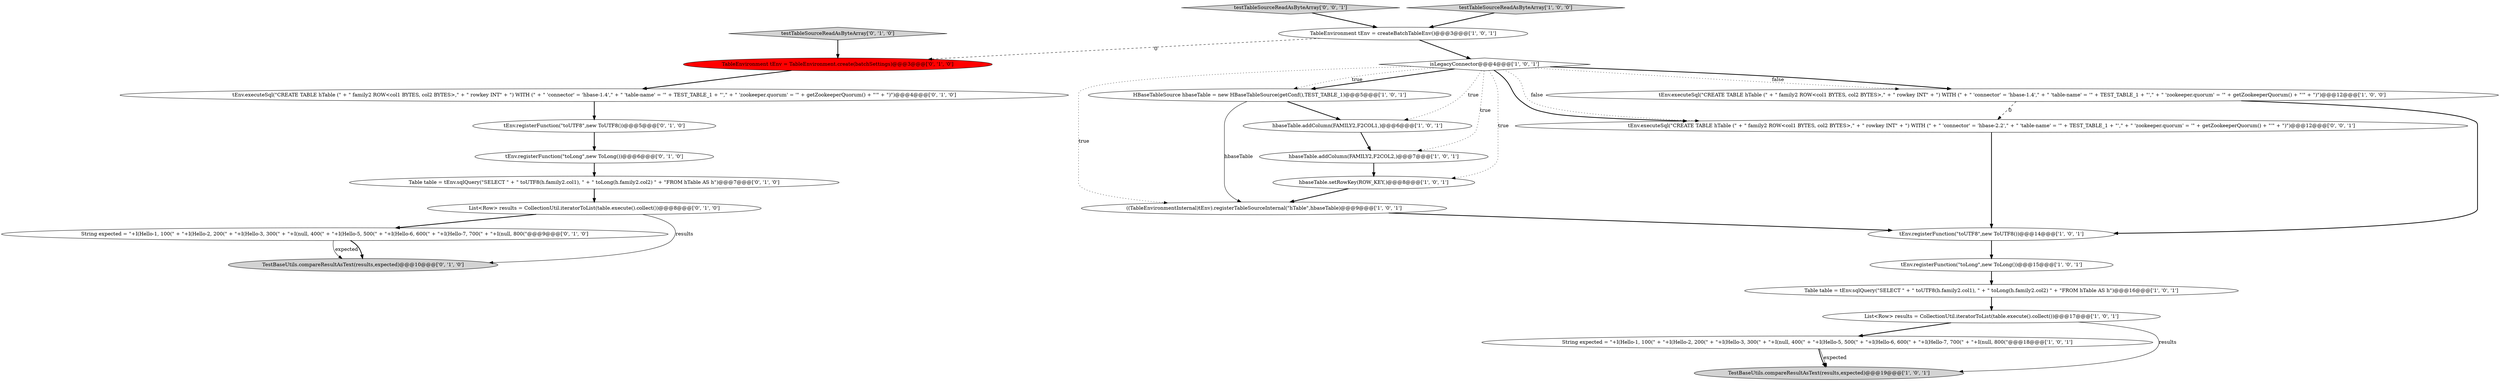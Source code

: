 digraph {
19 [style = filled, label = "tEnv.executeSql(\"CREATE TABLE hTable (\" + \" family2 ROW<col1 BYTES, col2 BYTES>,\" + \" rowkey INT\" + \") WITH (\" + \" 'connector' = 'hbase-1.4',\" + \" 'table-name' = '\" + TEST_TABLE_1 + \"',\" + \" 'zookeeper.quorum' = '\" + getZookeeperQuorum() + \"'\" + \")\")@@@4@@@['0', '1', '0']", fillcolor = white, shape = ellipse image = "AAA0AAABBB2BBB"];
18 [style = filled, label = "TableEnvironment tEnv = TableEnvironment.create(batchSettings)@@@3@@@['0', '1', '0']", fillcolor = red, shape = ellipse image = "AAA1AAABBB2BBB"];
22 [style = filled, label = "Table table = tEnv.sqlQuery(\"SELECT \" + \" toUTF8(h.family2.col1), \" + \" toLong(h.family2.col2) \" + \"FROM hTable AS h\")@@@7@@@['0', '1', '0']", fillcolor = white, shape = ellipse image = "AAA0AAABBB2BBB"];
24 [style = filled, label = "testTableSourceReadAsByteArray['0', '0', '1']", fillcolor = lightgray, shape = diamond image = "AAA0AAABBB3BBB"];
1 [style = filled, label = "tEnv.registerFunction(\"toUTF8\",new ToUTF8())@@@14@@@['1', '0', '1']", fillcolor = white, shape = ellipse image = "AAA0AAABBB1BBB"];
21 [style = filled, label = "TestBaseUtils.compareResultAsText(results,expected)@@@10@@@['0', '1', '0']", fillcolor = lightgray, shape = ellipse image = "AAA0AAABBB2BBB"];
13 [style = filled, label = "TableEnvironment tEnv = createBatchTableEnv()@@@3@@@['1', '0', '1']", fillcolor = white, shape = ellipse image = "AAA0AAABBB1BBB"];
17 [style = filled, label = "String expected = \"+I(Hello-1, 100(\" + \"+I(Hello-2, 200(\" + \"+I(Hello-3, 300(\" + \"+I(null, 400(\" + \"+I(Hello-5, 500(\" + \"+I(Hello-6, 600(\" + \"+I(Hello-7, 700(\" + \"+I(null, 800(\"@@@9@@@['0', '1', '0']", fillcolor = white, shape = ellipse image = "AAA0AAABBB2BBB"];
20 [style = filled, label = "List<Row> results = CollectionUtil.iteratorToList(table.execute().collect())@@@8@@@['0', '1', '0']", fillcolor = white, shape = ellipse image = "AAA0AAABBB2BBB"];
25 [style = filled, label = "tEnv.executeSql(\"CREATE TABLE hTable (\" + \" family2 ROW<col1 BYTES, col2 BYTES>,\" + \" rowkey INT\" + \") WITH (\" + \" 'connector' = 'hbase-2.2',\" + \" 'table-name' = '\" + TEST_TABLE_1 + \"',\" + \" 'zookeeper.quorum' = '\" + getZookeeperQuorum() + \"'\" + \")\")@@@12@@@['0', '0', '1']", fillcolor = white, shape = ellipse image = "AAA0AAABBB3BBB"];
23 [style = filled, label = "testTableSourceReadAsByteArray['0', '1', '0']", fillcolor = lightgray, shape = diamond image = "AAA0AAABBB2BBB"];
10 [style = filled, label = "testTableSourceReadAsByteArray['1', '0', '0']", fillcolor = lightgray, shape = diamond image = "AAA0AAABBB1BBB"];
7 [style = filled, label = "hbaseTable.setRowKey(ROW_KEY,)@@@8@@@['1', '0', '1']", fillcolor = white, shape = ellipse image = "AAA0AAABBB1BBB"];
15 [style = filled, label = "tEnv.registerFunction(\"toUTF8\",new ToUTF8())@@@5@@@['0', '1', '0']", fillcolor = white, shape = ellipse image = "AAA0AAABBB2BBB"];
2 [style = filled, label = "isLegacyConnector@@@4@@@['1', '0', '1']", fillcolor = white, shape = diamond image = "AAA0AAABBB1BBB"];
16 [style = filled, label = "tEnv.registerFunction(\"toLong\",new ToLong())@@@6@@@['0', '1', '0']", fillcolor = white, shape = ellipse image = "AAA0AAABBB2BBB"];
5 [style = filled, label = "String expected = \"+I(Hello-1, 100(\" + \"+I(Hello-2, 200(\" + \"+I(Hello-3, 300(\" + \"+I(null, 400(\" + \"+I(Hello-5, 500(\" + \"+I(Hello-6, 600(\" + \"+I(Hello-7, 700(\" + \"+I(null, 800(\"@@@18@@@['1', '0', '1']", fillcolor = white, shape = ellipse image = "AAA0AAABBB1BBB"];
4 [style = filled, label = "Table table = tEnv.sqlQuery(\"SELECT \" + \" toUTF8(h.family2.col1), \" + \" toLong(h.family2.col2) \" + \"FROM hTable AS h\")@@@16@@@['1', '0', '1']", fillcolor = white, shape = ellipse image = "AAA0AAABBB1BBB"];
3 [style = filled, label = "tEnv.executeSql(\"CREATE TABLE hTable (\" + \" family2 ROW<col1 BYTES, col2 BYTES>,\" + \" rowkey INT\" + \") WITH (\" + \" 'connector' = 'hbase-1.4',\" + \" 'table-name' = '\" + TEST_TABLE_1 + \"',\" + \" 'zookeeper.quorum' = '\" + getZookeeperQuorum() + \"'\" + \")\")@@@12@@@['1', '0', '0']", fillcolor = white, shape = ellipse image = "AAA0AAABBB1BBB"];
14 [style = filled, label = "HBaseTableSource hbaseTable = new HBaseTableSource(getConf(),TEST_TABLE_1)@@@5@@@['1', '0', '1']", fillcolor = white, shape = ellipse image = "AAA0AAABBB1BBB"];
0 [style = filled, label = "tEnv.registerFunction(\"toLong\",new ToLong())@@@15@@@['1', '0', '1']", fillcolor = white, shape = ellipse image = "AAA0AAABBB1BBB"];
12 [style = filled, label = "TestBaseUtils.compareResultAsText(results,expected)@@@19@@@['1', '0', '1']", fillcolor = lightgray, shape = ellipse image = "AAA0AAABBB1BBB"];
6 [style = filled, label = "((TableEnvironmentInternal)tEnv).registerTableSourceInternal(\"hTable\",hbaseTable)@@@9@@@['1', '0', '1']", fillcolor = white, shape = ellipse image = "AAA0AAABBB1BBB"];
8 [style = filled, label = "List<Row> results = CollectionUtil.iteratorToList(table.execute().collect())@@@17@@@['1', '0', '1']", fillcolor = white, shape = ellipse image = "AAA0AAABBB1BBB"];
11 [style = filled, label = "hbaseTable.addColumn(FAMILY2,F2COL2,)@@@7@@@['1', '0', '1']", fillcolor = white, shape = ellipse image = "AAA0AAABBB1BBB"];
9 [style = filled, label = "hbaseTable.addColumn(FAMILY2,F2COL1,)@@@6@@@['1', '0', '1']", fillcolor = white, shape = ellipse image = "AAA0AAABBB1BBB"];
20->17 [style = bold, label=""];
25->1 [style = bold, label=""];
9->11 [style = bold, label=""];
3->1 [style = bold, label=""];
14->6 [style = solid, label="hbaseTable"];
2->3 [style = bold, label=""];
2->3 [style = dotted, label="false"];
18->19 [style = bold, label=""];
24->13 [style = bold, label=""];
1->0 [style = bold, label=""];
16->22 [style = bold, label=""];
15->16 [style = bold, label=""];
2->25 [style = dotted, label="false"];
2->11 [style = dotted, label="true"];
6->1 [style = bold, label=""];
5->12 [style = solid, label="expected"];
2->9 [style = dotted, label="true"];
8->12 [style = solid, label="results"];
8->5 [style = bold, label=""];
10->13 [style = bold, label=""];
5->12 [style = bold, label=""];
22->20 [style = bold, label=""];
0->4 [style = bold, label=""];
2->6 [style = dotted, label="true"];
17->21 [style = solid, label="expected"];
2->7 [style = dotted, label="true"];
2->14 [style = bold, label=""];
7->6 [style = bold, label=""];
20->21 [style = solid, label="results"];
4->8 [style = bold, label=""];
2->14 [style = dotted, label="true"];
14->9 [style = bold, label=""];
13->18 [style = dashed, label="0"];
19->15 [style = bold, label=""];
2->25 [style = bold, label=""];
17->21 [style = bold, label=""];
23->18 [style = bold, label=""];
11->7 [style = bold, label=""];
13->2 [style = bold, label=""];
3->25 [style = dashed, label="0"];
}
